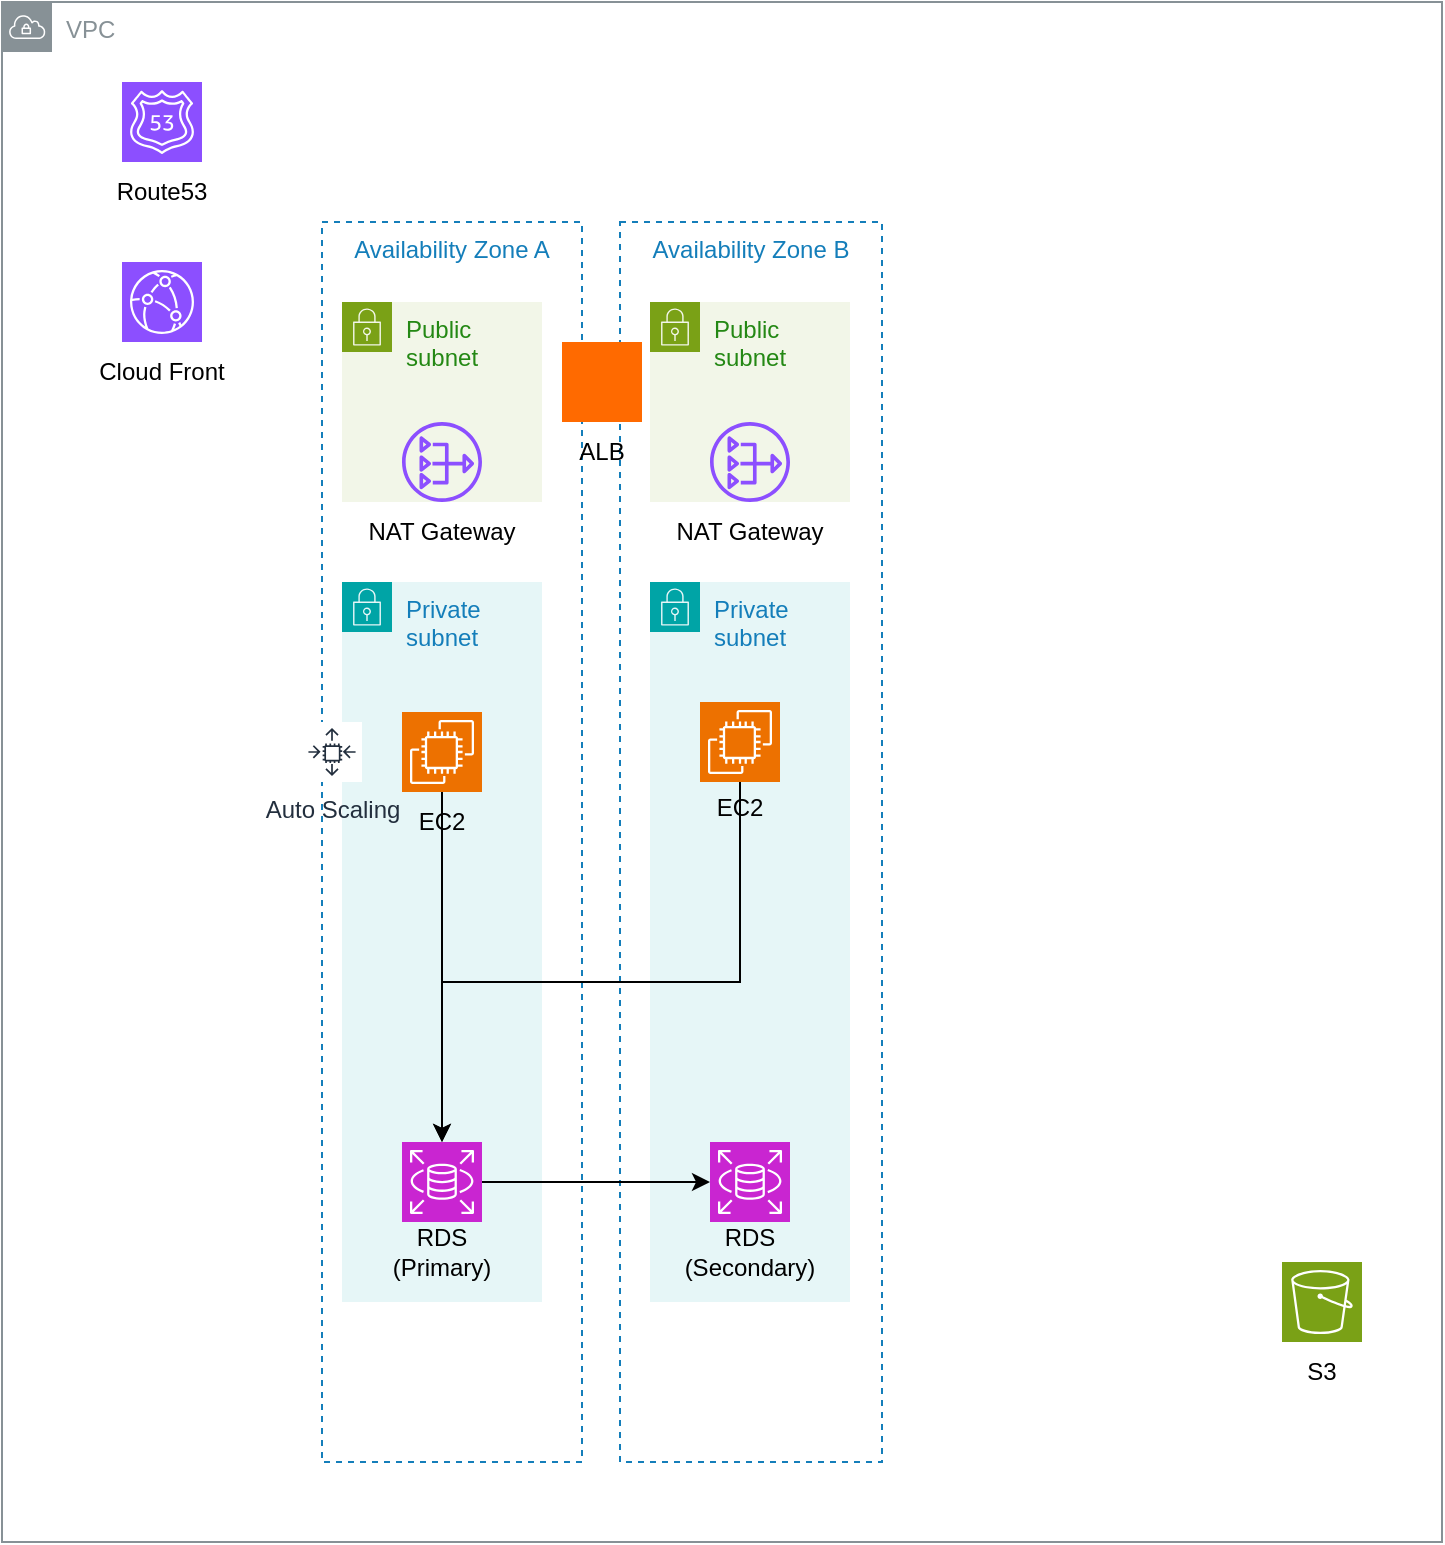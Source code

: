 <mxfile>
    <diagram id="ShP5L1Q1AiG-zIkaweqP" name="ページ1">
        <mxGraphModel dx="928" dy="611" grid="1" gridSize="10" guides="1" tooltips="1" connect="1" arrows="1" fold="1" page="1" pageScale="1" pageWidth="827" pageHeight="1169" background="none" math="0" shadow="0">
            <root>
                <mxCell id="0"/>
                <mxCell id="1" parent="0"/>
                <mxCell id="2" value="VPC" style="sketch=0;outlineConnect=0;gradientColor=none;html=1;whiteSpace=wrap;fontSize=12;fontStyle=0;shape=mxgraph.aws4.group;grIcon=mxgraph.aws4.group_vpc;strokeColor=#879196;fillColor=none;verticalAlign=top;align=left;spacingLeft=30;fontColor=#879196;dashed=0;" parent="1" vertex="1">
                    <mxGeometry x="40" y="30" width="720" height="770" as="geometry"/>
                </mxCell>
                <mxCell id="29" value="Public subnet" style="points=[[0,0],[0.25,0],[0.5,0],[0.75,0],[1,0],[1,0.25],[1,0.5],[1,0.75],[1,1],[0.75,1],[0.5,1],[0.25,1],[0,1],[0,0.75],[0,0.5],[0,0.25]];outlineConnect=0;gradientColor=none;html=1;whiteSpace=wrap;fontSize=12;fontStyle=0;container=1;pointerEvents=0;collapsible=0;recursiveResize=0;shape=mxgraph.aws4.group;grIcon=mxgraph.aws4.group_security_group;grStroke=0;strokeColor=#7AA116;fillColor=#F2F6E8;verticalAlign=top;align=left;spacingLeft=30;fontColor=#248814;dashed=0;" parent="1" vertex="1">
                    <mxGeometry x="364" y="180" width="100" height="100" as="geometry"/>
                </mxCell>
                <mxCell id="27" value="Public subnet" style="points=[[0,0],[0.25,0],[0.5,0],[0.75,0],[1,0],[1,0.25],[1,0.5],[1,0.75],[1,1],[0.75,1],[0.5,1],[0.25,1],[0,1],[0,0.75],[0,0.5],[0,0.25]];outlineConnect=0;gradientColor=none;html=1;whiteSpace=wrap;fontSize=12;fontStyle=0;container=1;pointerEvents=0;collapsible=0;recursiveResize=0;shape=mxgraph.aws4.group;grIcon=mxgraph.aws4.group_security_group;grStroke=0;strokeColor=#7AA116;fillColor=#F2F6E8;verticalAlign=top;align=left;spacingLeft=30;fontColor=#248814;dashed=0;" parent="1" vertex="1">
                    <mxGeometry x="210" y="180" width="100" height="100" as="geometry"/>
                </mxCell>
                <mxCell id="22" value="Availability Zone B" style="fillColor=none;strokeColor=#147EBA;dashed=1;verticalAlign=top;fontStyle=0;fontColor=#147EBA;whiteSpace=wrap;html=1;" parent="1" vertex="1">
                    <mxGeometry x="349" y="140" width="131" height="620" as="geometry"/>
                </mxCell>
                <mxCell id="21" value="Availability Zone A" style="fillColor=none;strokeColor=#147EBA;dashed=1;verticalAlign=top;fontStyle=0;fontColor=#147EBA;whiteSpace=wrap;html=1;" parent="1" vertex="1">
                    <mxGeometry x="200" y="140" width="130" height="620" as="geometry"/>
                </mxCell>
                <mxCell id="30" value="Private subnet" style="points=[[0,0],[0.25,0],[0.5,0],[0.75,0],[1,0],[1,0.25],[1,0.5],[1,0.75],[1,1],[0.75,1],[0.5,1],[0.25,1],[0,1],[0,0.75],[0,0.5],[0,0.25]];outlineConnect=0;gradientColor=none;html=1;whiteSpace=wrap;fontSize=12;fontStyle=0;container=1;pointerEvents=0;collapsible=0;recursiveResize=0;shape=mxgraph.aws4.group;grIcon=mxgraph.aws4.group_security_group;grStroke=0;strokeColor=#00A4A6;fillColor=#E6F6F7;verticalAlign=top;align=left;spacingLeft=30;fontColor=#147EBA;dashed=0;" parent="1" vertex="1">
                    <mxGeometry x="210" y="320" width="100" height="360" as="geometry"/>
                </mxCell>
                <mxCell id="47" value="" style="group" parent="30" vertex="1" connectable="0">
                    <mxGeometry x="10" y="65" width="80" height="60" as="geometry"/>
                </mxCell>
                <mxCell id="3" value="" style="sketch=0;points=[[0,0,0],[0.25,0,0],[0.5,0,0],[0.75,0,0],[1,0,0],[0,1,0],[0.25,1,0],[0.5,1,0],[0.75,1,0],[1,1,0],[0,0.25,0],[0,0.5,0],[0,0.75,0],[1,0.25,0],[1,0.5,0],[1,0.75,0]];outlineConnect=0;fontColor=#232F3E;fillColor=#ED7100;strokeColor=#ffffff;dashed=0;verticalLabelPosition=bottom;verticalAlign=top;align=center;html=1;fontSize=12;fontStyle=0;aspect=fixed;shape=mxgraph.aws4.resourceIcon;resIcon=mxgraph.aws4.ec2;" parent="47" vertex="1">
                    <mxGeometry x="20" width="40" height="40" as="geometry"/>
                </mxCell>
                <mxCell id="17" value="EC2" style="text;strokeColor=none;align=center;fillColor=none;html=1;verticalAlign=middle;whiteSpace=wrap;rounded=0;" parent="47" vertex="1">
                    <mxGeometry y="50" width="80" height="10" as="geometry"/>
                </mxCell>
                <mxCell id="31" value="Private subnet" style="points=[[0,0],[0.25,0],[0.5,0],[0.75,0],[1,0],[1,0.25],[1,0.5],[1,0.75],[1,1],[0.75,1],[0.5,1],[0.25,1],[0,1],[0,0.75],[0,0.5],[0,0.25]];outlineConnect=0;gradientColor=none;html=1;whiteSpace=wrap;fontSize=12;fontStyle=0;container=1;pointerEvents=0;collapsible=0;recursiveResize=0;shape=mxgraph.aws4.group;grIcon=mxgraph.aws4.group_security_group;grStroke=0;strokeColor=#00A4A6;fillColor=#E6F6F7;verticalAlign=top;align=left;spacingLeft=30;fontColor=#147EBA;dashed=0;" parent="1" vertex="1">
                    <mxGeometry x="364" y="320" width="100" height="360" as="geometry"/>
                </mxCell>
                <mxCell id="48" value="" style="group" parent="31" vertex="1" connectable="0">
                    <mxGeometry x="5" y="60" width="80" height="58" as="geometry"/>
                </mxCell>
                <mxCell id="4" value="" style="sketch=0;points=[[0,0,0],[0.25,0,0],[0.5,0,0],[0.75,0,0],[1,0,0],[0,1,0],[0.25,1,0],[0.5,1,0],[0.75,1,0],[1,1,0],[0,0.25,0],[0,0.5,0],[0,0.75,0],[1,0.25,0],[1,0.5,0],[1,0.75,0]];outlineConnect=0;fontColor=#232F3E;fillColor=#ED7100;strokeColor=#ffffff;dashed=0;verticalLabelPosition=bottom;verticalAlign=top;align=center;html=1;fontSize=12;fontStyle=0;aspect=fixed;shape=mxgraph.aws4.resourceIcon;resIcon=mxgraph.aws4.ec2;" parent="48" vertex="1">
                    <mxGeometry x="20" width="40" height="40" as="geometry"/>
                </mxCell>
                <mxCell id="18" value="EC2" style="text;strokeColor=none;align=center;fillColor=none;html=1;verticalAlign=middle;whiteSpace=wrap;rounded=0;" parent="48" vertex="1">
                    <mxGeometry y="48" width="80" height="10" as="geometry"/>
                </mxCell>
                <mxCell id="49" value="" style="group" parent="31" vertex="1" connectable="0">
                    <mxGeometry x="10" y="280" width="80" height="60" as="geometry"/>
                </mxCell>
                <mxCell id="23" value="" style="sketch=0;points=[[0,0,0],[0.25,0,0],[0.5,0,0],[0.75,0,0],[1,0,0],[0,1,0],[0.25,1,0],[0.5,1,0],[0.75,1,0],[1,1,0],[0,0.25,0],[0,0.5,0],[0,0.75,0],[1,0.25,0],[1,0.5,0],[1,0.75,0]];outlineConnect=0;fontColor=#232F3E;fillColor=#C925D1;strokeColor=#ffffff;dashed=0;verticalLabelPosition=bottom;verticalAlign=top;align=center;html=1;fontSize=12;fontStyle=0;aspect=fixed;shape=mxgraph.aws4.resourceIcon;resIcon=mxgraph.aws4.rds;" parent="49" vertex="1">
                    <mxGeometry x="20" width="40" height="40" as="geometry"/>
                </mxCell>
                <mxCell id="24" value="RDS&lt;br&gt;(Secondary)" style="text;strokeColor=none;align=center;fillColor=none;html=1;verticalAlign=middle;whiteSpace=wrap;rounded=0;" parent="49" vertex="1">
                    <mxGeometry y="50" width="80" height="10" as="geometry"/>
                </mxCell>
                <mxCell id="7" value="" style="sketch=0;points=[[0,0,0],[0.25,0,0],[0.5,0,0],[0.75,0,0],[1,0,0],[0,1,0],[0.25,1,0],[0.5,1,0],[0.75,1,0],[1,1,0],[0,0.25,0],[0,0.5,0],[0,0.75,0],[1,0.25,0],[1,0.5,0],[1,0.75,0]];outlineConnect=0;fontColor=#232F3E;fillColor=#7AA116;strokeColor=#ffffff;dashed=0;verticalLabelPosition=bottom;verticalAlign=top;align=center;html=1;fontSize=12;fontStyle=0;aspect=fixed;shape=mxgraph.aws4.resourceIcon;resIcon=mxgraph.aws4.s3;" parent="1" vertex="1">
                    <mxGeometry x="680" y="660" width="40" height="40" as="geometry"/>
                </mxCell>
                <mxCell id="10" value="" style="sketch=0;points=[[0,0,0],[0.25,0,0],[0.5,0,0],[0.75,0,0],[1,0,0],[0,1,0],[0.25,1,0],[0.5,1,0],[0.75,1,0],[1,1,0],[0,0.25,0],[0,0.5,0],[0,0.75,0],[1,0.25,0],[1,0.5,0],[1,0.75,0]];outlineConnect=0;fontColor=#232F3E;fillColor=#8C4FFF;strokeColor=#ffffff;dashed=0;verticalLabelPosition=bottom;verticalAlign=top;align=center;html=1;fontSize=12;fontStyle=0;aspect=fixed;shape=mxgraph.aws4.resourceIcon;resIcon=mxgraph.aws4.cloudfront;" parent="1" vertex="1">
                    <mxGeometry x="100" y="160" width="40" height="40" as="geometry"/>
                </mxCell>
                <mxCell id="11" value="" style="sketch=0;points=[[0,0,0],[0.25,0,0],[0.5,0,0],[0.75,0,0],[1,0,0],[0,1,0],[0.25,1,0],[0.5,1,0],[0.75,1,0],[1,1,0],[0,0.25,0],[0,0.5,0],[0,0.75,0],[1,0.25,0],[1,0.5,0],[1,0.75,0]];outlineConnect=0;fontColor=#232F3E;fillColor=#8C4FFF;strokeColor=#ffffff;dashed=0;verticalLabelPosition=bottom;verticalAlign=top;align=center;html=1;fontSize=12;fontStyle=0;aspect=fixed;shape=mxgraph.aws4.resourceIcon;resIcon=mxgraph.aws4.route_53;" parent="1" vertex="1">
                    <mxGeometry x="100" y="70" width="40" height="40" as="geometry"/>
                </mxCell>
                <mxCell id="12" value="Route53" style="text;strokeColor=none;align=center;fillColor=none;html=1;verticalAlign=middle;whiteSpace=wrap;rounded=0;" parent="1" vertex="1">
                    <mxGeometry x="100" y="120" width="40" height="10" as="geometry"/>
                </mxCell>
                <mxCell id="15" value="Cloud Front" style="text;strokeColor=none;align=center;fillColor=none;html=1;verticalAlign=middle;whiteSpace=wrap;rounded=0;" parent="1" vertex="1">
                    <mxGeometry x="80" y="210" width="80" height="10" as="geometry"/>
                </mxCell>
                <mxCell id="20" value="S3" style="text;strokeColor=none;align=center;fillColor=none;html=1;verticalAlign=middle;whiteSpace=wrap;rounded=0;" parent="1" vertex="1">
                    <mxGeometry x="660" y="710" width="80" height="10" as="geometry"/>
                </mxCell>
                <mxCell id="40" style="edgeStyle=none;html=1;exitX=1;exitY=0.5;exitDx=0;exitDy=0;exitPerimeter=0;entryX=0;entryY=0.5;entryDx=0;entryDy=0;entryPerimeter=0;" parent="1" source="6" target="23" edge="1">
                    <mxGeometry relative="1" as="geometry"/>
                </mxCell>
                <mxCell id="41" style="edgeStyle=none;html=1;exitX=0.5;exitY=1;exitDx=0;exitDy=0;exitPerimeter=0;entryX=0.5;entryY=0;entryDx=0;entryDy=0;entryPerimeter=0;" parent="1" source="3" target="6" edge="1">
                    <mxGeometry relative="1" as="geometry"/>
                </mxCell>
                <mxCell id="43" style="edgeStyle=none;html=1;exitX=0.5;exitY=1;exitDx=0;exitDy=0;exitPerimeter=0;rounded=0;curved=0;strokeColor=default;" parent="1" source="4" edge="1">
                    <mxGeometry relative="1" as="geometry">
                        <mxPoint x="260" y="600" as="targetPoint"/>
                        <Array as="points">
                            <mxPoint x="409" y="520"/>
                            <mxPoint x="260" y="520"/>
                        </Array>
                    </mxGeometry>
                </mxCell>
                <mxCell id="46" value="Auto Scaling" style="sketch=0;outlineConnect=0;fontColor=#232F3E;gradientColor=none;strokeColor=#232F3E;fillColor=#ffffff;dashed=0;verticalLabelPosition=bottom;verticalAlign=top;align=center;html=1;fontSize=12;fontStyle=0;aspect=fixed;shape=mxgraph.aws4.resourceIcon;resIcon=mxgraph.aws4.auto_scaling;" parent="1" vertex="1">
                    <mxGeometry x="190" y="390" width="30" height="30" as="geometry"/>
                </mxCell>
                <mxCell id="50" value="" style="group" parent="1" vertex="1" connectable="0">
                    <mxGeometry x="220" y="600" width="80" height="60" as="geometry"/>
                </mxCell>
                <mxCell id="6" value="" style="sketch=0;points=[[0,0,0],[0.25,0,0],[0.5,0,0],[0.75,0,0],[1,0,0],[0,1,0],[0.25,1,0],[0.5,1,0],[0.75,1,0],[1,1,0],[0,0.25,0],[0,0.5,0],[0,0.75,0],[1,0.25,0],[1,0.5,0],[1,0.75,0]];outlineConnect=0;fontColor=#232F3E;fillColor=#C925D1;strokeColor=#ffffff;dashed=0;verticalLabelPosition=bottom;verticalAlign=top;align=center;html=1;fontSize=12;fontStyle=0;aspect=fixed;shape=mxgraph.aws4.resourceIcon;resIcon=mxgraph.aws4.rds;" parent="50" vertex="1">
                    <mxGeometry x="20" width="40" height="40" as="geometry"/>
                </mxCell>
                <mxCell id="19" value="RDS&lt;br&gt;(Primary)" style="text;strokeColor=none;align=center;fillColor=none;html=1;verticalAlign=middle;whiteSpace=wrap;rounded=0;" parent="50" vertex="1">
                    <mxGeometry y="50" width="80" height="10" as="geometry"/>
                </mxCell>
                <mxCell id="52" value="" style="group" parent="1" vertex="1" connectable="0">
                    <mxGeometry x="300" y="200" width="80" height="60" as="geometry"/>
                </mxCell>
                <mxCell id="9" value="" style="points=[];aspect=fixed;html=1;align=center;shadow=0;dashed=0;fillColor=#FF6A00;strokeColor=none;shape=mxgraph.alibaba_cloud.alb_application_load_balancer_02;" parent="52" vertex="1">
                    <mxGeometry x="20" width="40" height="40" as="geometry"/>
                </mxCell>
                <mxCell id="16" value="ALB" style="text;strokeColor=none;align=center;fillColor=none;html=1;verticalAlign=middle;whiteSpace=wrap;rounded=0;" parent="52" vertex="1">
                    <mxGeometry y="50" width="80" height="10" as="geometry"/>
                </mxCell>
                <mxCell id="53" value="" style="group" parent="1" vertex="1" connectable="0">
                    <mxGeometry x="220" y="240" width="80" height="60" as="geometry"/>
                </mxCell>
                <mxCell id="33" value="" style="sketch=0;outlineConnect=0;fontColor=#232F3E;gradientColor=none;fillColor=#8C4FFF;strokeColor=none;dashed=0;verticalLabelPosition=bottom;verticalAlign=top;align=center;html=1;fontSize=12;fontStyle=0;aspect=fixed;pointerEvents=1;shape=mxgraph.aws4.nat_gateway;" parent="53" vertex="1">
                    <mxGeometry x="20" width="40" height="40" as="geometry"/>
                </mxCell>
                <mxCell id="34" value="NAT Gateway" style="text;strokeColor=none;align=center;fillColor=none;html=1;verticalAlign=middle;whiteSpace=wrap;rounded=0;" parent="53" vertex="1">
                    <mxGeometry y="50" width="80" height="10" as="geometry"/>
                </mxCell>
                <mxCell id="54" value="" style="group" parent="1" vertex="1" connectable="0">
                    <mxGeometry x="374" y="240" width="80" height="60" as="geometry"/>
                </mxCell>
                <mxCell id="35" value="" style="sketch=0;outlineConnect=0;fontColor=#232F3E;gradientColor=none;fillColor=#8C4FFF;strokeColor=none;dashed=0;verticalLabelPosition=bottom;verticalAlign=top;align=center;html=1;fontSize=12;fontStyle=0;aspect=fixed;pointerEvents=1;shape=mxgraph.aws4.nat_gateway;" parent="54" vertex="1">
                    <mxGeometry x="20" width="40" height="40" as="geometry"/>
                </mxCell>
                <mxCell id="36" value="NAT Gateway" style="text;strokeColor=none;align=center;fillColor=none;html=1;verticalAlign=middle;whiteSpace=wrap;rounded=0;" parent="54" vertex="1">
                    <mxGeometry y="50" width="80" height="10" as="geometry"/>
                </mxCell>
            </root>
        </mxGraphModel>
    </diagram>
</mxfile>